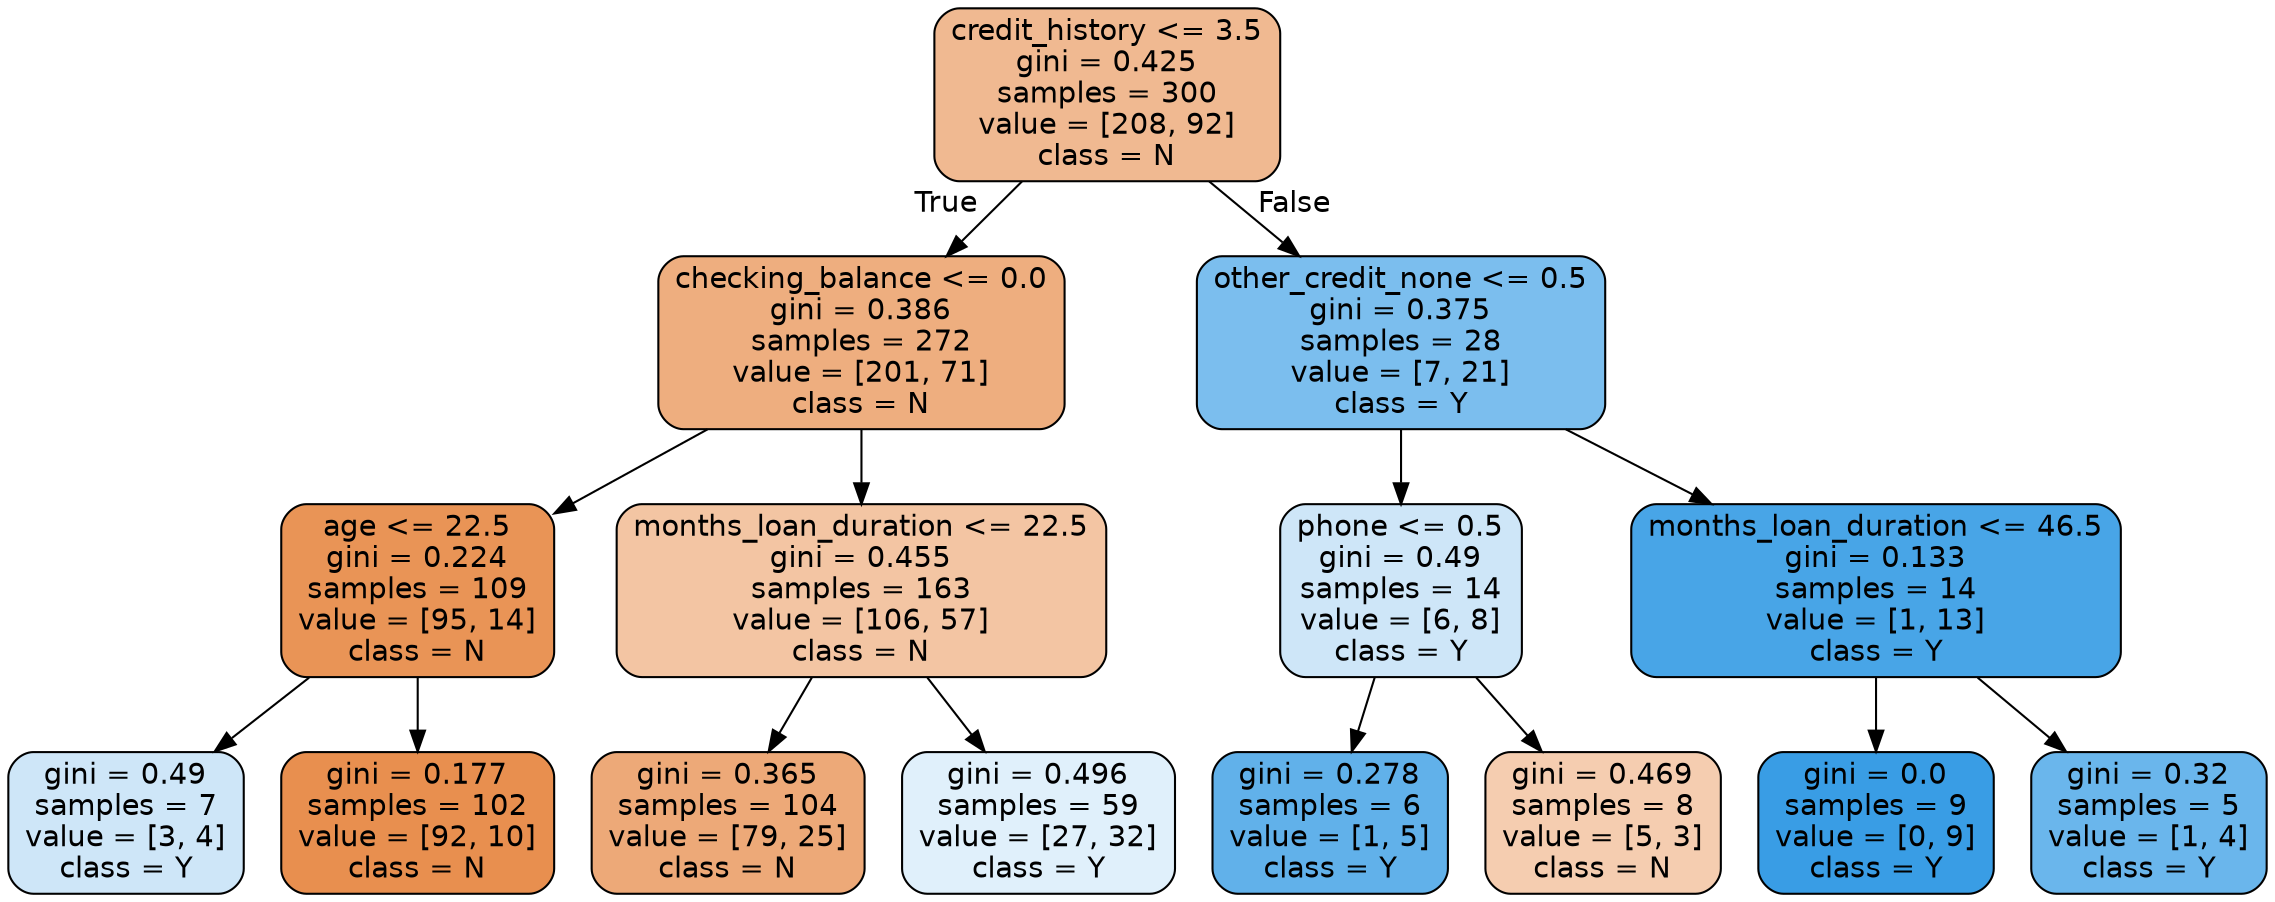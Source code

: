 digraph Tree {
node [shape=box, style="filled, rounded", color="black", fontname=helvetica] ;
edge [fontname=helvetica] ;
0 [label="credit_history <= 3.5\ngini = 0.425\nsamples = 300\nvalue = [208, 92]\nclass = N", fillcolor="#f0b991"] ;
1 [label="checking_balance <= 0.0\ngini = 0.386\nsamples = 272\nvalue = [201, 71]\nclass = N", fillcolor="#eeae7f"] ;
0 -> 1 [labeldistance=2.5, labelangle=45, headlabel="True"] ;
2 [label="age <= 22.5\ngini = 0.224\nsamples = 109\nvalue = [95, 14]\nclass = N", fillcolor="#e99456"] ;
1 -> 2 ;
3 [label="gini = 0.49\nsamples = 7\nvalue = [3, 4]\nclass = Y", fillcolor="#cee6f8"] ;
2 -> 3 ;
4 [label="gini = 0.177\nsamples = 102\nvalue = [92, 10]\nclass = N", fillcolor="#e88f4f"] ;
2 -> 4 ;
5 [label="months_loan_duration <= 22.5\ngini = 0.455\nsamples = 163\nvalue = [106, 57]\nclass = N", fillcolor="#f3c5a3"] ;
1 -> 5 ;
6 [label="gini = 0.365\nsamples = 104\nvalue = [79, 25]\nclass = N", fillcolor="#eda978"] ;
5 -> 6 ;
7 [label="gini = 0.496\nsamples = 59\nvalue = [27, 32]\nclass = Y", fillcolor="#e0f0fb"] ;
5 -> 7 ;
8 [label="other_credit_none <= 0.5\ngini = 0.375\nsamples = 28\nvalue = [7, 21]\nclass = Y", fillcolor="#7bbeee"] ;
0 -> 8 [labeldistance=2.5, labelangle=-45, headlabel="False"] ;
9 [label="phone <= 0.5\ngini = 0.49\nsamples = 14\nvalue = [6, 8]\nclass = Y", fillcolor="#cee6f8"] ;
8 -> 9 ;
10 [label="gini = 0.278\nsamples = 6\nvalue = [1, 5]\nclass = Y", fillcolor="#61b1ea"] ;
9 -> 10 ;
11 [label="gini = 0.469\nsamples = 8\nvalue = [5, 3]\nclass = N", fillcolor="#f5cdb0"] ;
9 -> 11 ;
12 [label="months_loan_duration <= 46.5\ngini = 0.133\nsamples = 14\nvalue = [1, 13]\nclass = Y", fillcolor="#48a5e7"] ;
8 -> 12 ;
13 [label="gini = 0.0\nsamples = 9\nvalue = [0, 9]\nclass = Y", fillcolor="#399de5"] ;
12 -> 13 ;
14 [label="gini = 0.32\nsamples = 5\nvalue = [1, 4]\nclass = Y", fillcolor="#6ab6ec"] ;
12 -> 14 ;
}